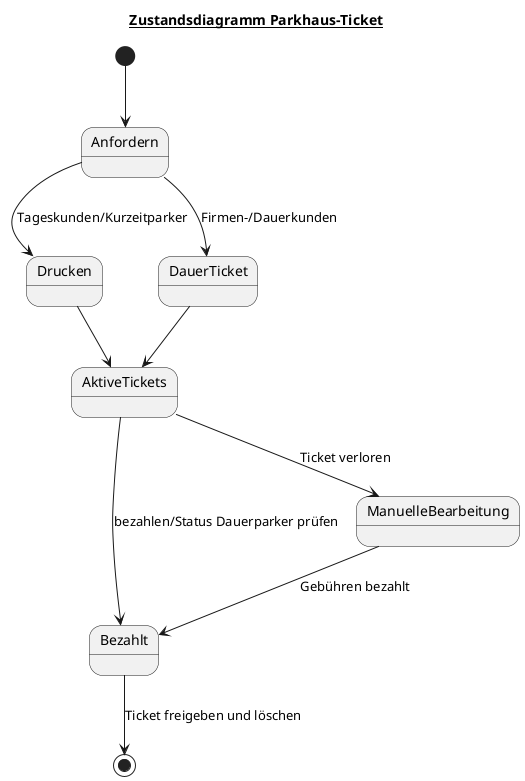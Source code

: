 @startuml
title __Zustandsdiagramm Parkhaus-Ticket__
    [*] --> Anfordern
    Anfordern --> Drucken : Tageskunden/Kurzeitparker
    Anfordern --> DauerTicket : Firmen-/Dauerkunden
    Drucken --> AktiveTickets
    DauerTicket --> AktiveTickets
    AktiveTickets -right-> Bezahlt : bezahlen/Status Dauerparker prüfen
    AktiveTickets -down-> ManuelleBearbeitung : Ticket verloren
    ManuelleBearbeitung --> Bezahlt : Gebühren bezahlt
    Bezahlt --> [*] : Ticket freigeben und löschen
@enduml